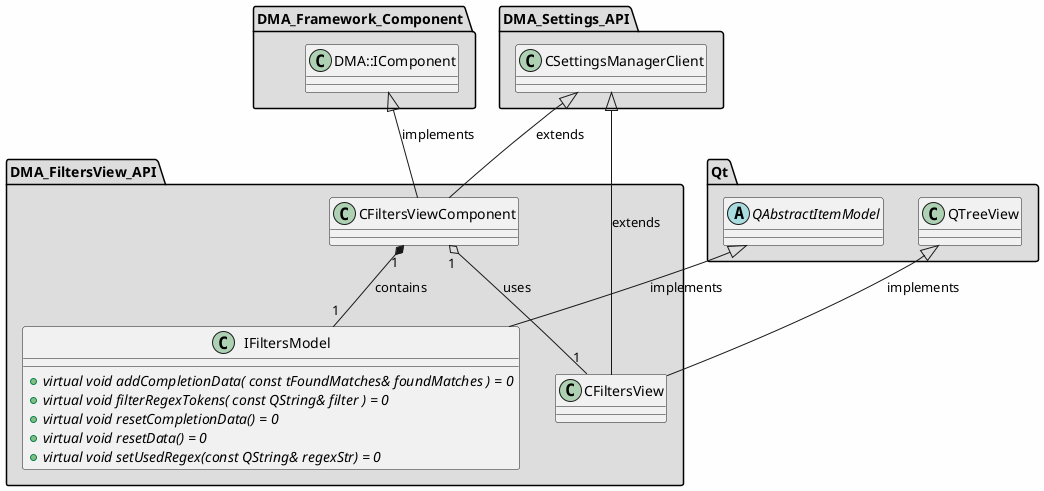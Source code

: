 
@startuml

skinparam backgroundColor #FEFEFE
skinparam wrapWidth 600
package "DMA_FiltersView_API" #DDDDDD
{

class "CFiltersView"
{
}

class "CFiltersViewComponent"
{
}

class "IFiltersModel"
{
    + {abstract} virtual void addCompletionData( const tFoundMatches& foundMatches ) = 0
    + {abstract} virtual void filterRegexTokens( const QString& filter ) = 0
    + {abstract} virtual void resetCompletionData() = 0
    + {abstract} virtual void resetData() = 0
    + {abstract} virtual void setUsedRegex(const QString& regexStr) = 0
}

}

package "DMA_Framework_Component" #DDDDDD
{

class "DMA::IComponent"
{
}

}

package "DMA_Settings_API" #DDDDDD
{

class "CSettingsManagerClient"
{
}

}

package "Qt" #DDDDDD
{

abstract class "QAbstractItemModel"
{
}

class "QTreeView"
{
}

}

'====================Inheritance section====================
CSettingsManagerClient <|-- CFiltersView : extends
QTreeView <|-- CFiltersView : implements
CSettingsManagerClient <|-- CFiltersViewComponent : extends
DMA::IComponent <|-- CFiltersViewComponent : implements
QAbstractItemModel <|-- IFiltersModel : implements

'====================Dependencies section====================
CFiltersViewComponent "1" o-- "1" CFiltersView : uses
CFiltersViewComponent "1" *-- "1" IFiltersModel : contains

@enduml